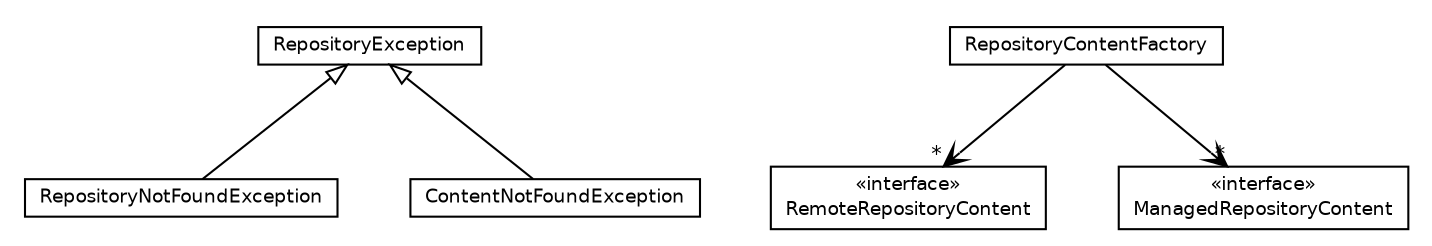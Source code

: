 #!/usr/local/bin/dot
#
# Class diagram 
# Generated by UmlGraph version 4.6 (http://www.spinellis.gr/sw/umlgraph)
#

digraph G {
	edge [fontname="Helvetica",fontsize=10,labelfontname="Helvetica",labelfontsize=10];
	node [fontname="Helvetica",fontsize=10,shape=plaintext];
	// org.apache.maven.archiva.repository.RepositoryNotFoundException
	c6491 [label=<<table border="0" cellborder="1" cellspacing="0" cellpadding="2" port="p" href="./RepositoryNotFoundException.html">
		<tr><td><table border="0" cellspacing="0" cellpadding="1">
			<tr><td> RepositoryNotFoundException </td></tr>
		</table></td></tr>
		</table>>, fontname="Helvetica", fontcolor="black", fontsize=9.0];
	// org.apache.maven.archiva.repository.RepositoryException
	c6492 [label=<<table border="0" cellborder="1" cellspacing="0" cellpadding="2" port="p" href="./RepositoryException.html">
		<tr><td><table border="0" cellspacing="0" cellpadding="1">
			<tr><td> RepositoryException </td></tr>
		</table></td></tr>
		</table>>, fontname="Helvetica", fontcolor="black", fontsize=9.0];
	// org.apache.maven.archiva.repository.RepositoryContentFactory
	c6493 [label=<<table border="0" cellborder="1" cellspacing="0" cellpadding="2" port="p" href="./RepositoryContentFactory.html">
		<tr><td><table border="0" cellspacing="0" cellpadding="1">
			<tr><td> RepositoryContentFactory </td></tr>
		</table></td></tr>
		</table>>, fontname="Helvetica", fontcolor="black", fontsize=9.0];
	// org.apache.maven.archiva.repository.RemoteRepositoryContent
	c6494 [label=<<table border="0" cellborder="1" cellspacing="0" cellpadding="2" port="p" href="./RemoteRepositoryContent.html">
		<tr><td><table border="0" cellspacing="0" cellpadding="1">
			<tr><td> &laquo;interface&raquo; </td></tr>
			<tr><td> RemoteRepositoryContent </td></tr>
		</table></td></tr>
		</table>>, fontname="Helvetica", fontcolor="black", fontsize=9.0];
	// org.apache.maven.archiva.repository.ManagedRepositoryContent
	c6495 [label=<<table border="0" cellborder="1" cellspacing="0" cellpadding="2" port="p" href="./ManagedRepositoryContent.html">
		<tr><td><table border="0" cellspacing="0" cellpadding="1">
			<tr><td> &laquo;interface&raquo; </td></tr>
			<tr><td> ManagedRepositoryContent </td></tr>
		</table></td></tr>
		</table>>, fontname="Helvetica", fontcolor="black", fontsize=9.0];
	// org.apache.maven.archiva.repository.ContentNotFoundException
	c6496 [label=<<table border="0" cellborder="1" cellspacing="0" cellpadding="2" port="p" href="./ContentNotFoundException.html">
		<tr><td><table border="0" cellspacing="0" cellpadding="1">
			<tr><td> ContentNotFoundException </td></tr>
		</table></td></tr>
		</table>>, fontname="Helvetica", fontcolor="black", fontsize=9.0];
	//org.apache.maven.archiva.repository.RepositoryNotFoundException extends org.apache.maven.archiva.repository.RepositoryException
	c6492:p -> c6491:p [dir=back,arrowtail=empty];
	//org.apache.maven.archiva.repository.ContentNotFoundException extends org.apache.maven.archiva.repository.RepositoryException
	c6492:p -> c6496:p [dir=back,arrowtail=empty];
	// org.apache.maven.archiva.repository.RepositoryContentFactory NAVASSOC org.apache.maven.archiva.repository.ManagedRepositoryContent
	c6493:p -> c6495:p [taillabel="", label="", headlabel="*", fontname="Helvetica", fontcolor="black", fontsize=10.0, color="black", arrowhead=open];
	// org.apache.maven.archiva.repository.RepositoryContentFactory NAVASSOC org.apache.maven.archiva.repository.RemoteRepositoryContent
	c6493:p -> c6494:p [taillabel="", label="", headlabel="*", fontname="Helvetica", fontcolor="black", fontsize=10.0, color="black", arrowhead=open];
}

